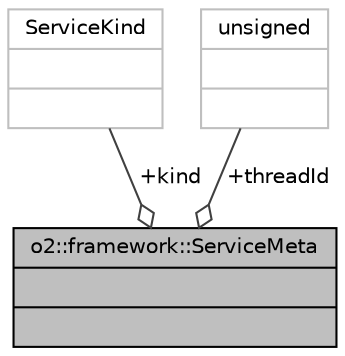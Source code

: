 digraph "o2::framework::ServiceMeta"
{
 // INTERACTIVE_SVG=YES
  bgcolor="transparent";
  edge [fontname="Helvetica",fontsize="10",labelfontname="Helvetica",labelfontsize="10"];
  node [fontname="Helvetica",fontsize="10",shape=record];
  Node1 [label="{o2::framework::ServiceMeta\n||}",height=0.2,width=0.4,color="black", fillcolor="grey75", style="filled", fontcolor="black"];
  Node2 -> Node1 [color="grey25",fontsize="10",style="solid",label=" +kind" ,arrowhead="odiamond",fontname="Helvetica"];
  Node2 [label="{ServiceKind\n||}",height=0.2,width=0.4,color="grey75"];
  Node3 -> Node1 [color="grey25",fontsize="10",style="solid",label=" +threadId" ,arrowhead="odiamond",fontname="Helvetica"];
  Node3 [label="{unsigned\n||}",height=0.2,width=0.4,color="grey75"];
}

